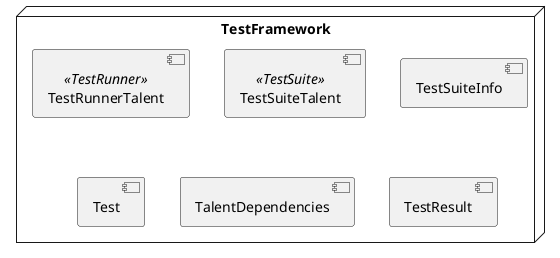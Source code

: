 @startuml
/'
  Copyright (c) 2021 Bosch.IO GmbH

  This Source Code Form is subject to the terms of the Mozilla Public
  License, v. 2.0. If a copy of the MPL was not distributed with this
  file, You can obtain one at https://mozilla.org/MPL/2.0/.

  SPDX-License-Identifier: MPL-2.0
'/

node TestFramework {
    component TestRunnerTalent<<TestRunner>>
    component TestSuiteTalent<<TestSuite>>
    component TestSuiteInfo
    component Test
    component TalentDependencies
    component TestResult
}
@enduml